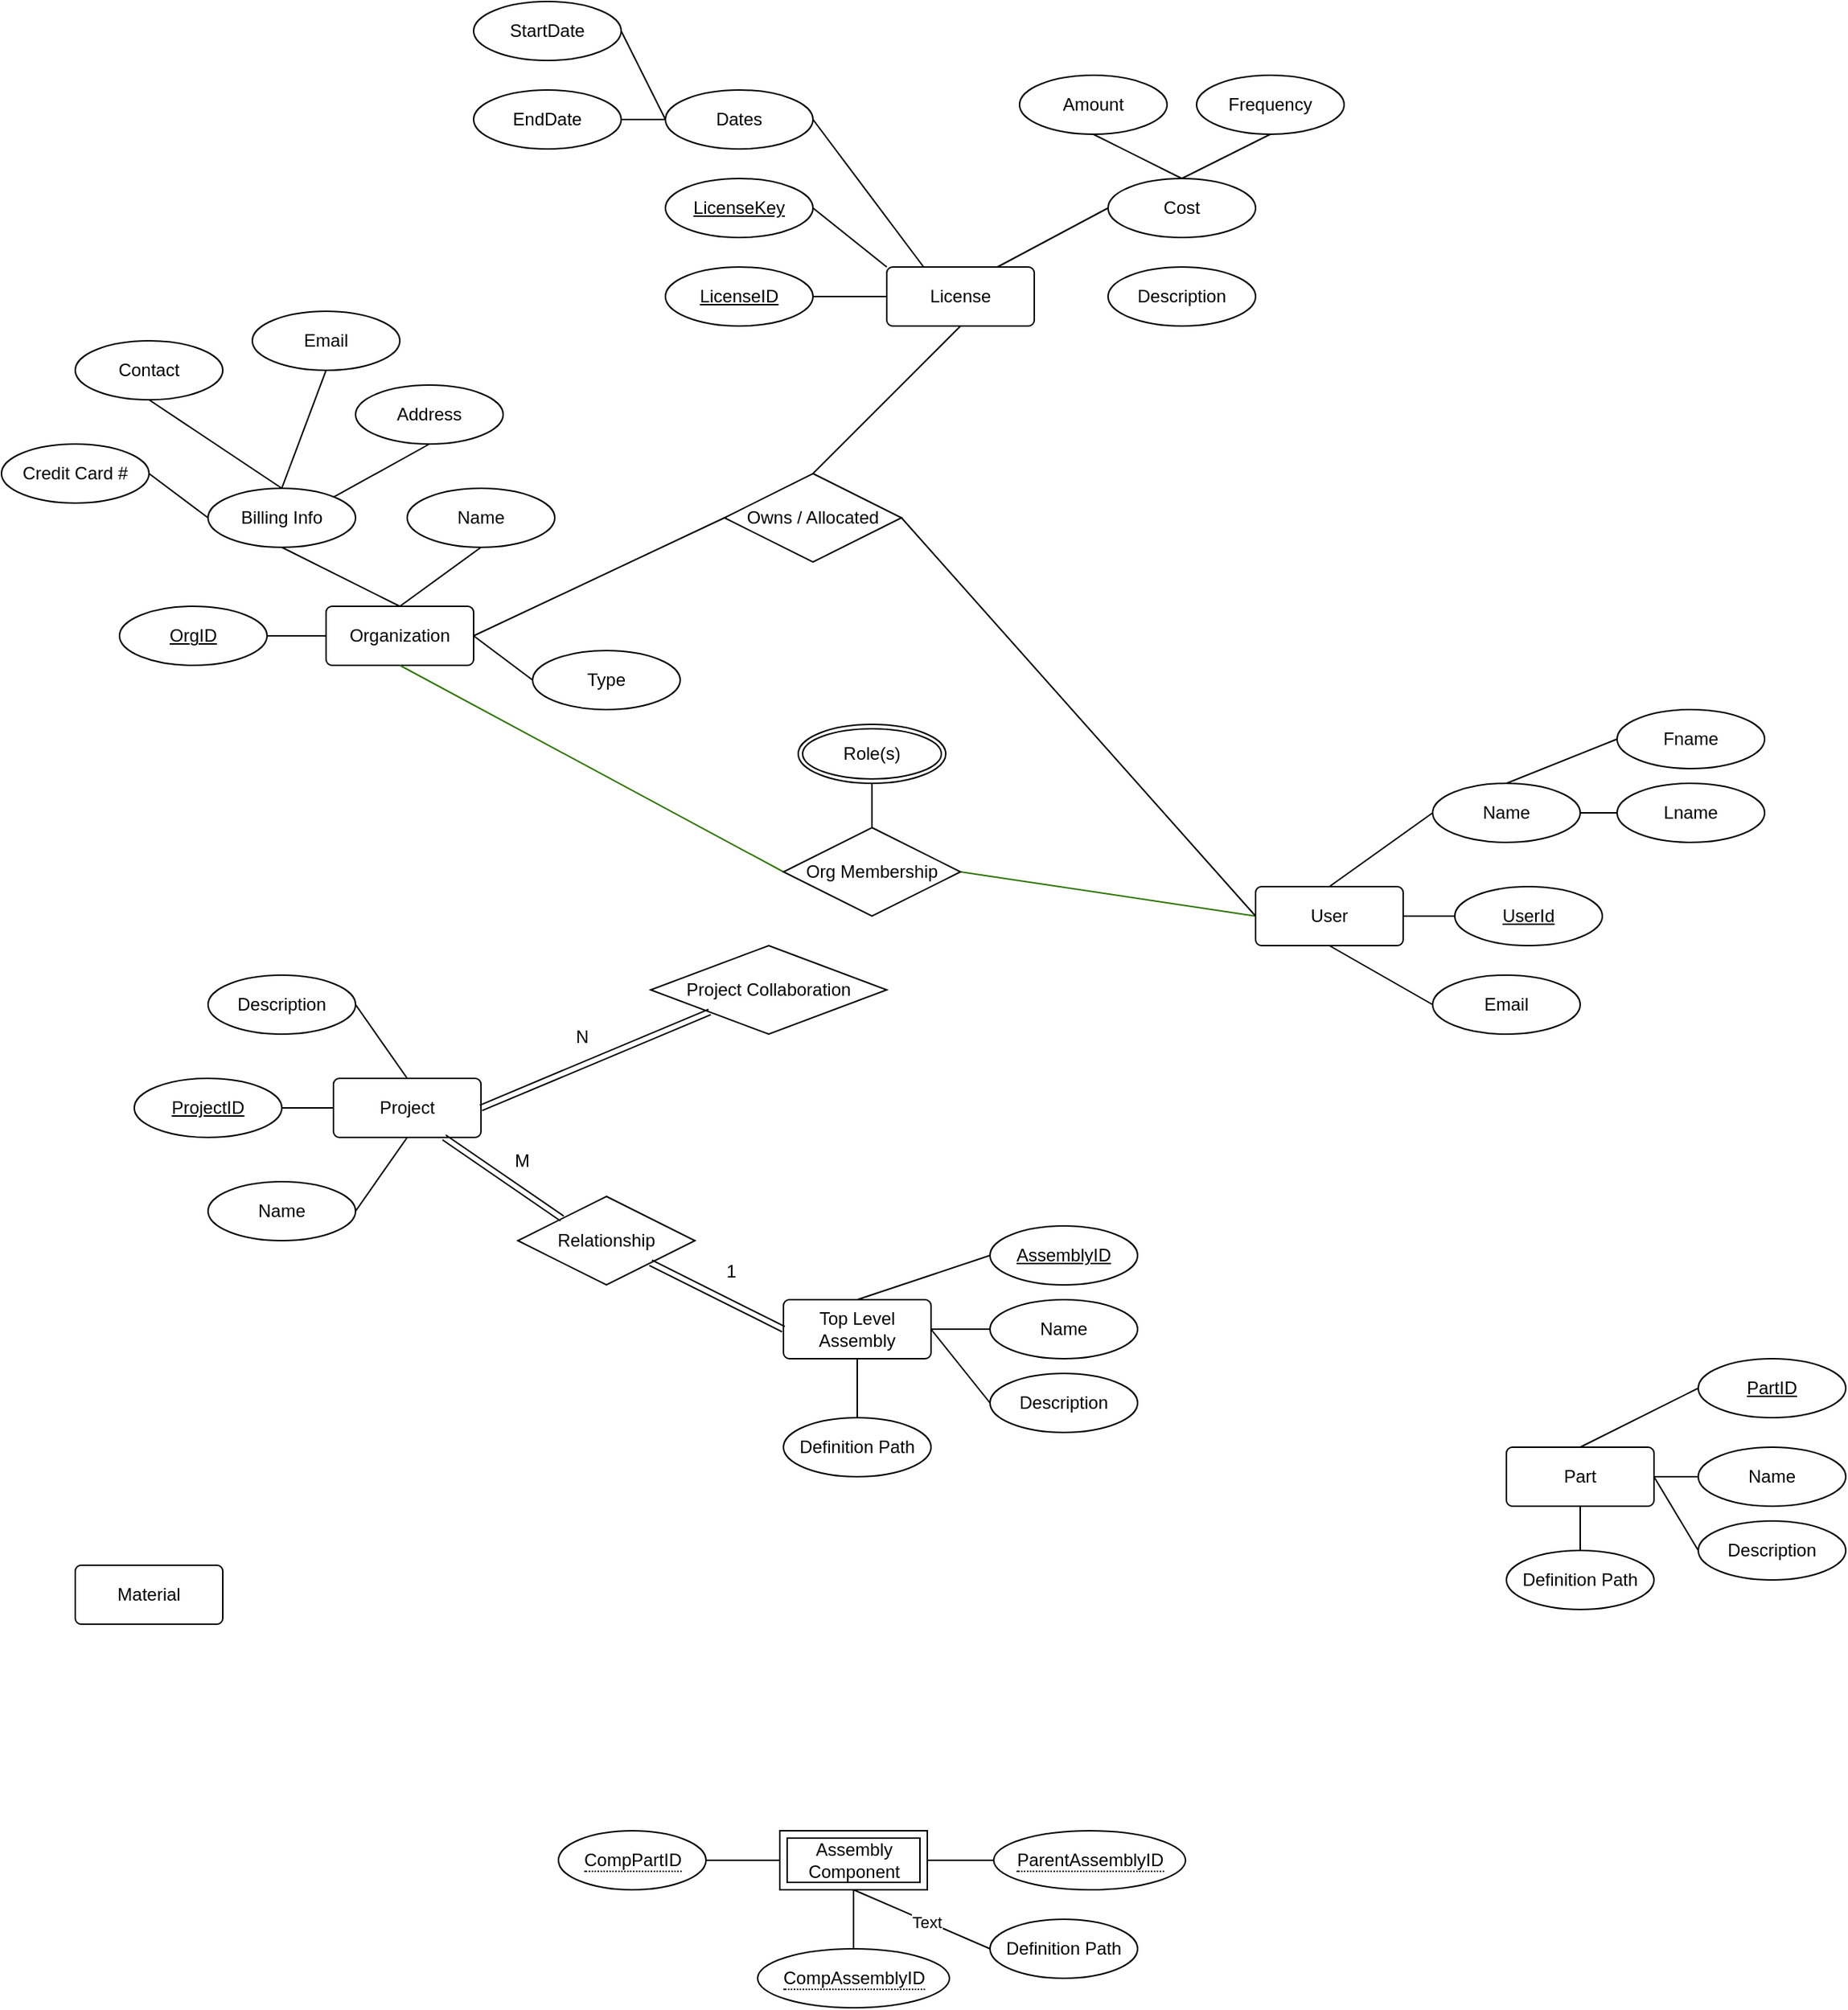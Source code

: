 <mxfile version="26.1.0">
  <diagram name="Page-1" id="rXOFLkJJT_3y2DYU8gl2">
    <mxGraphModel dx="1434" dy="1875" grid="1" gridSize="10" guides="1" tooltips="1" connect="1" arrows="1" fold="1" page="1" pageScale="1" pageWidth="850" pageHeight="1100" math="0" shadow="0">
      <root>
        <mxCell id="0" />
        <mxCell id="1" parent="0" />
        <mxCell id="hTT6Z1bvtSNVrnMEpqbX-6" value="Material" style="rounded=1;arcSize=10;whiteSpace=wrap;html=1;align=center;" parent="1" vertex="1">
          <mxGeometry x="150" y="690" width="100" height="40" as="geometry" />
        </mxCell>
        <mxCell id="hTT6Z1bvtSNVrnMEpqbX-23" value="" style="group" parent="1" vertex="1" connectable="0">
          <mxGeometry x="100" y="-160" width="460" height="240" as="geometry" />
        </mxCell>
        <mxCell id="hTT6Z1bvtSNVrnMEpqbX-3" value="&lt;div&gt;Organization&lt;/div&gt;" style="rounded=1;arcSize=10;whiteSpace=wrap;html=1;align=center;" parent="hTT6Z1bvtSNVrnMEpqbX-23" vertex="1">
          <mxGeometry x="220" y="200" width="100" height="40" as="geometry" />
        </mxCell>
        <mxCell id="hTT6Z1bvtSNVrnMEpqbX-8" value="Name" style="ellipse;whiteSpace=wrap;html=1;align=center;" parent="hTT6Z1bvtSNVrnMEpqbX-23" vertex="1">
          <mxGeometry x="275" y="120" width="100" height="40" as="geometry" />
        </mxCell>
        <mxCell id="hTT6Z1bvtSNVrnMEpqbX-9" value="Billing Info" style="ellipse;whiteSpace=wrap;html=1;align=center;" parent="hTT6Z1bvtSNVrnMEpqbX-23" vertex="1">
          <mxGeometry x="140" y="120" width="100" height="40" as="geometry" />
        </mxCell>
        <mxCell id="hTT6Z1bvtSNVrnMEpqbX-10" value="OrgID" style="ellipse;whiteSpace=wrap;html=1;align=center;fontStyle=4" parent="hTT6Z1bvtSNVrnMEpqbX-23" vertex="1">
          <mxGeometry x="80" y="200" width="100" height="40" as="geometry" />
        </mxCell>
        <mxCell id="hTT6Z1bvtSNVrnMEpqbX-11" value="Email" style="ellipse;whiteSpace=wrap;html=1;align=center;" parent="hTT6Z1bvtSNVrnMEpqbX-23" vertex="1">
          <mxGeometry x="170" width="100" height="40" as="geometry" />
        </mxCell>
        <mxCell id="hTT6Z1bvtSNVrnMEpqbX-12" value="Address" style="ellipse;whiteSpace=wrap;html=1;align=center;" parent="hTT6Z1bvtSNVrnMEpqbX-23" vertex="1">
          <mxGeometry x="240" y="50" width="100" height="40" as="geometry" />
        </mxCell>
        <mxCell id="hTT6Z1bvtSNVrnMEpqbX-13" value="Contact" style="ellipse;whiteSpace=wrap;html=1;align=center;" parent="hTT6Z1bvtSNVrnMEpqbX-23" vertex="1">
          <mxGeometry x="50" y="20" width="100" height="40" as="geometry" />
        </mxCell>
        <mxCell id="hTT6Z1bvtSNVrnMEpqbX-14" value="Credit Card #" style="ellipse;whiteSpace=wrap;html=1;align=center;" parent="hTT6Z1bvtSNVrnMEpqbX-23" vertex="1">
          <mxGeometry y="90" width="100" height="40" as="geometry" />
        </mxCell>
        <mxCell id="hTT6Z1bvtSNVrnMEpqbX-15" value="" style="endArrow=none;html=1;rounded=0;exitX=1;exitY=0.5;exitDx=0;exitDy=0;entryX=0;entryY=0.5;entryDx=0;entryDy=0;" parent="hTT6Z1bvtSNVrnMEpqbX-23" source="hTT6Z1bvtSNVrnMEpqbX-14" target="hTT6Z1bvtSNVrnMEpqbX-9" edge="1">
          <mxGeometry width="50" height="50" relative="1" as="geometry">
            <mxPoint x="130" y="20" as="sourcePoint" />
            <mxPoint x="180" y="-30" as="targetPoint" />
          </mxGeometry>
        </mxCell>
        <mxCell id="hTT6Z1bvtSNVrnMEpqbX-16" value="" style="endArrow=none;html=1;rounded=0;exitX=0.5;exitY=1;exitDx=0;exitDy=0;entryX=0.5;entryY=0;entryDx=0;entryDy=0;" parent="hTT6Z1bvtSNVrnMEpqbX-23" source="hTT6Z1bvtSNVrnMEpqbX-13" target="hTT6Z1bvtSNVrnMEpqbX-9" edge="1">
          <mxGeometry width="50" height="50" relative="1" as="geometry">
            <mxPoint x="90" y="-20" as="sourcePoint" />
            <mxPoint x="140" y="-70" as="targetPoint" />
          </mxGeometry>
        </mxCell>
        <mxCell id="hTT6Z1bvtSNVrnMEpqbX-17" value="" style="endArrow=none;html=1;rounded=0;exitX=0.5;exitY=0;exitDx=0;exitDy=0;entryX=0.5;entryY=1;entryDx=0;entryDy=0;" parent="hTT6Z1bvtSNVrnMEpqbX-23" source="hTT6Z1bvtSNVrnMEpqbX-9" target="hTT6Z1bvtSNVrnMEpqbX-11" edge="1">
          <mxGeometry width="50" height="50" relative="1" as="geometry">
            <mxPoint x="300" as="sourcePoint" />
            <mxPoint x="350" y="-50" as="targetPoint" />
          </mxGeometry>
        </mxCell>
        <mxCell id="hTT6Z1bvtSNVrnMEpqbX-18" value="" style="endArrow=none;html=1;rounded=0;exitX=1;exitY=0;exitDx=0;exitDy=0;entryX=0.5;entryY=1;entryDx=0;entryDy=0;" parent="hTT6Z1bvtSNVrnMEpqbX-23" source="hTT6Z1bvtSNVrnMEpqbX-9" target="hTT6Z1bvtSNVrnMEpqbX-12" edge="1">
          <mxGeometry width="50" height="50" relative="1" as="geometry">
            <mxPoint x="360" y="60" as="sourcePoint" />
            <mxPoint x="290" y="110" as="targetPoint" />
          </mxGeometry>
        </mxCell>
        <mxCell id="hTT6Z1bvtSNVrnMEpqbX-19" value="" style="endArrow=none;html=1;rounded=0;exitX=1;exitY=0.5;exitDx=0;exitDy=0;entryX=0;entryY=0.5;entryDx=0;entryDy=0;" parent="hTT6Z1bvtSNVrnMEpqbX-23" source="hTT6Z1bvtSNVrnMEpqbX-10" target="hTT6Z1bvtSNVrnMEpqbX-3" edge="1">
          <mxGeometry width="50" height="50" relative="1" as="geometry">
            <mxPoint x="160" y="310" as="sourcePoint" />
            <mxPoint x="210" y="260" as="targetPoint" />
          </mxGeometry>
        </mxCell>
        <mxCell id="hTT6Z1bvtSNVrnMEpqbX-20" value="" style="endArrow=none;html=1;rounded=0;exitX=0.5;exitY=1;exitDx=0;exitDy=0;entryX=0.5;entryY=0;entryDx=0;entryDy=0;" parent="hTT6Z1bvtSNVrnMEpqbX-23" source="hTT6Z1bvtSNVrnMEpqbX-9" target="hTT6Z1bvtSNVrnMEpqbX-3" edge="1">
          <mxGeometry width="50" height="50" relative="1" as="geometry">
            <mxPoint x="290" y="160" as="sourcePoint" />
            <mxPoint x="340" y="110" as="targetPoint" />
          </mxGeometry>
        </mxCell>
        <mxCell id="hTT6Z1bvtSNVrnMEpqbX-21" value="" style="endArrow=none;html=1;rounded=0;exitX=0.5;exitY=0;exitDx=0;exitDy=0;entryX=0.5;entryY=1;entryDx=0;entryDy=0;" parent="hTT6Z1bvtSNVrnMEpqbX-23" source="hTT6Z1bvtSNVrnMEpqbX-3" target="hTT6Z1bvtSNVrnMEpqbX-8" edge="1">
          <mxGeometry width="50" height="50" relative="1" as="geometry">
            <mxPoint x="430" y="130" as="sourcePoint" />
            <mxPoint x="480" y="80" as="targetPoint" />
          </mxGeometry>
        </mxCell>
        <mxCell id="hTT6Z1bvtSNVrnMEpqbX-38" value="" style="group" parent="1" vertex="1" connectable="0">
          <mxGeometry x="950" y="110" width="345" height="220" as="geometry" />
        </mxCell>
        <mxCell id="hTT6Z1bvtSNVrnMEpqbX-2" value="User" style="rounded=1;arcSize=10;whiteSpace=wrap;html=1;align=center;" parent="hTT6Z1bvtSNVrnMEpqbX-38" vertex="1">
          <mxGeometry y="120" width="100" height="40" as="geometry" />
        </mxCell>
        <mxCell id="hTT6Z1bvtSNVrnMEpqbX-24" value="UserId" style="ellipse;whiteSpace=wrap;html=1;align=center;fontStyle=4;" parent="hTT6Z1bvtSNVrnMEpqbX-38" vertex="1">
          <mxGeometry x="135" y="120" width="100" height="40" as="geometry" />
        </mxCell>
        <mxCell id="hTT6Z1bvtSNVrnMEpqbX-25" value="Name" style="ellipse;whiteSpace=wrap;html=1;align=center;" parent="hTT6Z1bvtSNVrnMEpqbX-38" vertex="1">
          <mxGeometry x="120" y="50" width="100" height="40" as="geometry" />
        </mxCell>
        <mxCell id="hTT6Z1bvtSNVrnMEpqbX-27" value="Fname" style="ellipse;whiteSpace=wrap;html=1;align=center;" parent="hTT6Z1bvtSNVrnMEpqbX-38" vertex="1">
          <mxGeometry x="245" width="100" height="40" as="geometry" />
        </mxCell>
        <mxCell id="hTT6Z1bvtSNVrnMEpqbX-28" value="Lname" style="ellipse;whiteSpace=wrap;html=1;align=center;" parent="hTT6Z1bvtSNVrnMEpqbX-38" vertex="1">
          <mxGeometry x="245" y="50" width="100" height="40" as="geometry" />
        </mxCell>
        <mxCell id="hTT6Z1bvtSNVrnMEpqbX-29" value="" style="endArrow=none;html=1;rounded=0;exitX=0.5;exitY=0;exitDx=0;exitDy=0;entryX=0;entryY=0.5;entryDx=0;entryDy=0;" parent="hTT6Z1bvtSNVrnMEpqbX-38" source="hTT6Z1bvtSNVrnMEpqbX-25" target="hTT6Z1bvtSNVrnMEpqbX-27" edge="1">
          <mxGeometry width="50" height="50" relative="1" as="geometry">
            <mxPoint x="100" y="-40" as="sourcePoint" />
            <mxPoint x="150" y="-90" as="targetPoint" />
          </mxGeometry>
        </mxCell>
        <mxCell id="hTT6Z1bvtSNVrnMEpqbX-30" value="" style="endArrow=none;html=1;rounded=0;exitX=1;exitY=0.5;exitDx=0;exitDy=0;entryX=0;entryY=0.5;entryDx=0;entryDy=0;" parent="hTT6Z1bvtSNVrnMEpqbX-38" source="hTT6Z1bvtSNVrnMEpqbX-25" target="hTT6Z1bvtSNVrnMEpqbX-28" edge="1">
          <mxGeometry width="50" height="50" relative="1" as="geometry">
            <mxPoint x="270" y="160" as="sourcePoint" />
            <mxPoint x="320" y="110" as="targetPoint" />
          </mxGeometry>
        </mxCell>
        <mxCell id="hTT6Z1bvtSNVrnMEpqbX-31" value="" style="endArrow=none;html=1;rounded=0;exitX=0;exitY=0.5;exitDx=0;exitDy=0;entryX=1;entryY=0.5;entryDx=0;entryDy=0;" parent="hTT6Z1bvtSNVrnMEpqbX-38" source="hTT6Z1bvtSNVrnMEpqbX-24" target="hTT6Z1bvtSNVrnMEpqbX-2" edge="1">
          <mxGeometry width="50" height="50" relative="1" as="geometry">
            <mxPoint x="140" y="290" as="sourcePoint" />
            <mxPoint x="190" y="240" as="targetPoint" />
          </mxGeometry>
        </mxCell>
        <mxCell id="hTT6Z1bvtSNVrnMEpqbX-32" value="" style="endArrow=none;html=1;rounded=0;exitX=0.5;exitY=0;exitDx=0;exitDy=0;entryX=0;entryY=0.5;entryDx=0;entryDy=0;" parent="hTT6Z1bvtSNVrnMEpqbX-38" source="hTT6Z1bvtSNVrnMEpqbX-2" target="hTT6Z1bvtSNVrnMEpqbX-25" edge="1">
          <mxGeometry width="50" height="50" relative="1" as="geometry">
            <mxPoint x="30" y="20" as="sourcePoint" />
            <mxPoint x="80" y="-30" as="targetPoint" />
          </mxGeometry>
        </mxCell>
        <mxCell id="hTT6Z1bvtSNVrnMEpqbX-36" value="Email" style="ellipse;whiteSpace=wrap;html=1;align=center;" parent="hTT6Z1bvtSNVrnMEpqbX-38" vertex="1">
          <mxGeometry x="120" y="180" width="100" height="40" as="geometry" />
        </mxCell>
        <mxCell id="hTT6Z1bvtSNVrnMEpqbX-37" value="" style="endArrow=none;html=1;rounded=0;exitX=0;exitY=0.5;exitDx=0;exitDy=0;entryX=0.5;entryY=1;entryDx=0;entryDy=0;" parent="hTT6Z1bvtSNVrnMEpqbX-38" source="hTT6Z1bvtSNVrnMEpqbX-36" target="hTT6Z1bvtSNVrnMEpqbX-2" edge="1">
          <mxGeometry width="50" height="50" relative="1" as="geometry">
            <mxPoint y="250" as="sourcePoint" />
            <mxPoint x="50" y="200" as="targetPoint" />
          </mxGeometry>
        </mxCell>
        <mxCell id="hTT6Z1bvtSNVrnMEpqbX-45" value="Project Collaboration" style="shape=rhombus;perimeter=rhombusPerimeter;whiteSpace=wrap;html=1;align=center;" parent="1" vertex="1">
          <mxGeometry x="540" y="270" width="160" height="60" as="geometry" />
        </mxCell>
        <mxCell id="hTT6Z1bvtSNVrnMEpqbX-51" value="" style="group" parent="1" vertex="1" connectable="0">
          <mxGeometry x="190" y="290" width="235" height="180" as="geometry" />
        </mxCell>
        <mxCell id="hTT6Z1bvtSNVrnMEpqbX-1" value="&lt;div&gt;Project&lt;/div&gt;" style="rounded=1;arcSize=10;whiteSpace=wrap;html=1;align=center;" parent="hTT6Z1bvtSNVrnMEpqbX-51" vertex="1">
          <mxGeometry x="135" y="70" width="100" height="40" as="geometry" />
        </mxCell>
        <mxCell id="hTT6Z1bvtSNVrnMEpqbX-39" value="ProjectID" style="ellipse;whiteSpace=wrap;html=1;align=center;fontStyle=4;" parent="hTT6Z1bvtSNVrnMEpqbX-51" vertex="1">
          <mxGeometry y="70" width="100" height="40" as="geometry" />
        </mxCell>
        <mxCell id="hTT6Z1bvtSNVrnMEpqbX-40" value="" style="endArrow=none;html=1;rounded=0;exitX=1;exitY=0.5;exitDx=0;exitDy=0;entryX=0;entryY=0.5;entryDx=0;entryDy=0;" parent="hTT6Z1bvtSNVrnMEpqbX-51" source="hTT6Z1bvtSNVrnMEpqbX-39" target="hTT6Z1bvtSNVrnMEpqbX-1" edge="1">
          <mxGeometry width="50" height="50" relative="1" as="geometry">
            <mxPoint x="120" y="10" as="sourcePoint" />
            <mxPoint x="170" y="-40" as="targetPoint" />
          </mxGeometry>
        </mxCell>
        <mxCell id="hTT6Z1bvtSNVrnMEpqbX-41" value="Name" style="ellipse;whiteSpace=wrap;html=1;align=center;" parent="hTT6Z1bvtSNVrnMEpqbX-51" vertex="1">
          <mxGeometry x="50" y="140" width="100" height="40" as="geometry" />
        </mxCell>
        <mxCell id="hTT6Z1bvtSNVrnMEpqbX-42" value="Description" style="ellipse;whiteSpace=wrap;html=1;align=center;" parent="hTT6Z1bvtSNVrnMEpqbX-51" vertex="1">
          <mxGeometry x="50" width="100" height="40" as="geometry" />
        </mxCell>
        <mxCell id="hTT6Z1bvtSNVrnMEpqbX-43" value="" style="endArrow=none;html=1;rounded=0;exitX=1;exitY=0.5;exitDx=0;exitDy=0;entryX=0.5;entryY=0;entryDx=0;entryDy=0;" parent="hTT6Z1bvtSNVrnMEpqbX-51" source="hTT6Z1bvtSNVrnMEpqbX-42" target="hTT6Z1bvtSNVrnMEpqbX-1" edge="1">
          <mxGeometry width="50" height="50" relative="1" as="geometry">
            <mxPoint x="230" y="-20" as="sourcePoint" />
            <mxPoint x="280" y="-70" as="targetPoint" />
          </mxGeometry>
        </mxCell>
        <mxCell id="hTT6Z1bvtSNVrnMEpqbX-44" value="" style="endArrow=none;html=1;rounded=0;exitX=1;exitY=0.5;exitDx=0;exitDy=0;entryX=0.5;entryY=1;entryDx=0;entryDy=0;" parent="hTT6Z1bvtSNVrnMEpqbX-51" source="hTT6Z1bvtSNVrnMEpqbX-41" target="hTT6Z1bvtSNVrnMEpqbX-1" edge="1">
          <mxGeometry width="50" height="50" relative="1" as="geometry">
            <mxPoint x="230" y="200" as="sourcePoint" />
            <mxPoint x="280" y="150" as="targetPoint" />
          </mxGeometry>
        </mxCell>
        <mxCell id="hTT6Z1bvtSNVrnMEpqbX-52" value="" style="endArrow=none;html=1;rounded=0;exitX=0.5;exitY=1;exitDx=0;exitDy=0;entryX=0;entryY=0.5;entryDx=0;entryDy=0;fillColor=#60a917;strokeColor=#2D7600;" parent="1" source="hTT6Z1bvtSNVrnMEpqbX-3" target="hTT6Z1bvtSNVrnMEpqbX-50" edge="1">
          <mxGeometry width="50" height="50" relative="1" as="geometry">
            <mxPoint x="700" y="80" as="sourcePoint" />
            <mxPoint x="750" y="30" as="targetPoint" />
          </mxGeometry>
        </mxCell>
        <mxCell id="hTT6Z1bvtSNVrnMEpqbX-53" value="" style="endArrow=none;html=1;rounded=0;exitX=1;exitY=0.5;exitDx=0;exitDy=0;entryX=0;entryY=0.5;entryDx=0;entryDy=0;fillColor=#60a917;strokeColor=#2D7600;" parent="1" source="hTT6Z1bvtSNVrnMEpqbX-50" target="hTT6Z1bvtSNVrnMEpqbX-2" edge="1">
          <mxGeometry width="50" height="50" relative="1" as="geometry">
            <mxPoint x="840" y="70" as="sourcePoint" />
            <mxPoint x="890" y="20" as="targetPoint" />
          </mxGeometry>
        </mxCell>
        <mxCell id="8rsXJ6S6vHRzrYId7uPQ-1" value="License" style="rounded=1;arcSize=10;whiteSpace=wrap;html=1;align=center;" parent="1" vertex="1">
          <mxGeometry x="700" y="-190" width="100" height="40" as="geometry" />
        </mxCell>
        <mxCell id="8rsXJ6S6vHRzrYId7uPQ-2" value="LicenseID" style="ellipse;whiteSpace=wrap;html=1;align=center;fontStyle=4;" parent="1" vertex="1">
          <mxGeometry x="550" y="-190" width="100" height="40" as="geometry" />
        </mxCell>
        <mxCell id="8rsXJ6S6vHRzrYId7uPQ-3" value="" style="endArrow=none;html=1;rounded=0;exitX=1;exitY=0.5;exitDx=0;exitDy=0;entryX=0;entryY=0.5;entryDx=0;entryDy=0;" parent="1" source="8rsXJ6S6vHRzrYId7uPQ-2" target="8rsXJ6S6vHRzrYId7uPQ-1" edge="1">
          <mxGeometry width="50" height="50" relative="1" as="geometry">
            <mxPoint x="640" y="-230" as="sourcePoint" />
            <mxPoint x="690" y="-280" as="targetPoint" />
          </mxGeometry>
        </mxCell>
        <mxCell id="8rsXJ6S6vHRzrYId7uPQ-4" value="" style="group" parent="1" vertex="1" connectable="0">
          <mxGeometry x="630" y="120" width="120" height="130" as="geometry" />
        </mxCell>
        <mxCell id="hTT6Z1bvtSNVrnMEpqbX-50" value="Org Membership" style="shape=rhombus;perimeter=rhombusPerimeter;whiteSpace=wrap;html=1;align=center;" parent="8rsXJ6S6vHRzrYId7uPQ-4" vertex="1">
          <mxGeometry y="70" width="120" height="60" as="geometry" />
        </mxCell>
        <mxCell id="hTT6Z1bvtSNVrnMEpqbX-55" value="" style="endArrow=none;html=1;rounded=0;entryX=0.5;entryY=0;entryDx=0;entryDy=0;exitX=0.5;exitY=1;exitDx=0;exitDy=0;" parent="8rsXJ6S6vHRzrYId7uPQ-4" source="hTT6Z1bvtSNVrnMEpqbX-56" target="hTT6Z1bvtSNVrnMEpqbX-50" edge="1">
          <mxGeometry width="50" height="50" relative="1" as="geometry">
            <mxPoint x="160" y="60" as="sourcePoint" />
            <mxPoint x="260" y="-20" as="targetPoint" />
          </mxGeometry>
        </mxCell>
        <mxCell id="hTT6Z1bvtSNVrnMEpqbX-56" value="Role(s)" style="ellipse;shape=doubleEllipse;margin=3;whiteSpace=wrap;html=1;align=center;" parent="8rsXJ6S6vHRzrYId7uPQ-4" vertex="1">
          <mxGeometry x="10" width="100" height="40" as="geometry" />
        </mxCell>
        <mxCell id="hTT6Z1bvtSNVrnMEpqbX-7" value="Type" style="ellipse;whiteSpace=wrap;html=1;align=center;" parent="1" vertex="1">
          <mxGeometry x="460" y="70" width="100" height="40" as="geometry" />
        </mxCell>
        <mxCell id="hTT6Z1bvtSNVrnMEpqbX-22" value="" style="endArrow=none;html=1;rounded=0;exitX=1;exitY=0.5;exitDx=0;exitDy=0;entryX=0;entryY=0.5;entryDx=0;entryDy=0;" parent="1" source="hTT6Z1bvtSNVrnMEpqbX-3" target="hTT6Z1bvtSNVrnMEpqbX-7" edge="1">
          <mxGeometry width="50" height="50" relative="1" as="geometry">
            <mxPoint x="360" y="190" as="sourcePoint" />
            <mxPoint x="410" y="140" as="targetPoint" />
          </mxGeometry>
        </mxCell>
        <mxCell id="8rsXJ6S6vHRzrYId7uPQ-5" value="Owns / Allocated" style="shape=rhombus;perimeter=rhombusPerimeter;whiteSpace=wrap;html=1;align=center;" parent="1" vertex="1">
          <mxGeometry x="590" y="-50" width="120" height="60" as="geometry" />
        </mxCell>
        <mxCell id="8rsXJ6S6vHRzrYId7uPQ-6" value="" style="endArrow=none;html=1;rounded=0;exitX=1;exitY=0.5;exitDx=0;exitDy=0;entryX=0;entryY=0.5;entryDx=0;entryDy=0;" parent="1" source="hTT6Z1bvtSNVrnMEpqbX-3" target="8rsXJ6S6vHRzrYId7uPQ-5" edge="1">
          <mxGeometry width="50" height="50" relative="1" as="geometry">
            <mxPoint x="600" y="-10" as="sourcePoint" />
            <mxPoint x="650" y="-60" as="targetPoint" />
          </mxGeometry>
        </mxCell>
        <mxCell id="8rsXJ6S6vHRzrYId7uPQ-7" value="" style="endArrow=none;html=1;rounded=0;exitX=0.5;exitY=0;exitDx=0;exitDy=0;entryX=0.5;entryY=1;entryDx=0;entryDy=0;" parent="1" source="8rsXJ6S6vHRzrYId7uPQ-5" target="8rsXJ6S6vHRzrYId7uPQ-1" edge="1">
          <mxGeometry relative="1" as="geometry">
            <mxPoint x="800" y="-100" as="sourcePoint" />
            <mxPoint x="960" y="-100" as="targetPoint" />
          </mxGeometry>
        </mxCell>
        <mxCell id="8rsXJ6S6vHRzrYId7uPQ-8" value="" style="endArrow=none;html=1;rounded=0;exitX=1;exitY=0.5;exitDx=0;exitDy=0;entryX=0;entryY=0.5;entryDx=0;entryDy=0;" parent="1" source="8rsXJ6S6vHRzrYId7uPQ-5" target="hTT6Z1bvtSNVrnMEpqbX-2" edge="1">
          <mxGeometry relative="1" as="geometry">
            <mxPoint x="810" y="-10" as="sourcePoint" />
            <mxPoint x="970" y="-10" as="targetPoint" />
          </mxGeometry>
        </mxCell>
        <mxCell id="8rsXJ6S6vHRzrYId7uPQ-9" value="LicenseKey" style="ellipse;whiteSpace=wrap;html=1;align=center;fontStyle=4;" parent="1" vertex="1">
          <mxGeometry x="550" y="-250" width="100" height="40" as="geometry" />
        </mxCell>
        <mxCell id="8rsXJ6S6vHRzrYId7uPQ-10" value="Dates" style="ellipse;whiteSpace=wrap;html=1;align=center;" parent="1" vertex="1">
          <mxGeometry x="550" y="-310" width="100" height="40" as="geometry" />
        </mxCell>
        <mxCell id="8rsXJ6S6vHRzrYId7uPQ-11" value="EndDate" style="ellipse;whiteSpace=wrap;html=1;align=center;" parent="1" vertex="1">
          <mxGeometry x="420" y="-310" width="100" height="40" as="geometry" />
        </mxCell>
        <mxCell id="8rsXJ6S6vHRzrYId7uPQ-12" value="StartDate" style="ellipse;whiteSpace=wrap;html=1;align=center;" parent="1" vertex="1">
          <mxGeometry x="420" y="-370" width="100" height="40" as="geometry" />
        </mxCell>
        <mxCell id="8rsXJ6S6vHRzrYId7uPQ-13" value="" style="endArrow=none;html=1;rounded=0;exitX=1;exitY=0.5;exitDx=0;exitDy=0;entryX=0;entryY=0.5;entryDx=0;entryDy=0;" parent="1" source="8rsXJ6S6vHRzrYId7uPQ-11" target="8rsXJ6S6vHRzrYId7uPQ-10" edge="1">
          <mxGeometry width="50" height="50" relative="1" as="geometry">
            <mxPoint x="610" y="-370" as="sourcePoint" />
            <mxPoint x="660" y="-420" as="targetPoint" />
          </mxGeometry>
        </mxCell>
        <mxCell id="8rsXJ6S6vHRzrYId7uPQ-14" value="" style="endArrow=none;html=1;rounded=0;exitX=1;exitY=0.5;exitDx=0;exitDy=0;entryX=0;entryY=0.5;entryDx=0;entryDy=0;" parent="1" source="8rsXJ6S6vHRzrYId7uPQ-12" target="8rsXJ6S6vHRzrYId7uPQ-10" edge="1">
          <mxGeometry width="50" height="50" relative="1" as="geometry">
            <mxPoint x="600" y="-370" as="sourcePoint" />
            <mxPoint x="650" y="-420" as="targetPoint" />
          </mxGeometry>
        </mxCell>
        <mxCell id="8rsXJ6S6vHRzrYId7uPQ-15" value="" style="endArrow=none;html=1;rounded=0;exitX=1;exitY=0.5;exitDx=0;exitDy=0;entryX=0;entryY=0;entryDx=0;entryDy=0;" parent="1" source="8rsXJ6S6vHRzrYId7uPQ-9" target="8rsXJ6S6vHRzrYId7uPQ-1" edge="1">
          <mxGeometry width="50" height="50" relative="1" as="geometry">
            <mxPoint x="790" y="-260" as="sourcePoint" />
            <mxPoint x="840" y="-310" as="targetPoint" />
          </mxGeometry>
        </mxCell>
        <mxCell id="8rsXJ6S6vHRzrYId7uPQ-16" value="" style="endArrow=none;html=1;rounded=0;exitX=1;exitY=0.5;exitDx=0;exitDy=0;entryX=0.25;entryY=0;entryDx=0;entryDy=0;" parent="1" source="8rsXJ6S6vHRzrYId7uPQ-10" target="8rsXJ6S6vHRzrYId7uPQ-1" edge="1">
          <mxGeometry width="50" height="50" relative="1" as="geometry">
            <mxPoint x="750" y="-270" as="sourcePoint" />
            <mxPoint x="800" y="-320" as="targetPoint" />
          </mxGeometry>
        </mxCell>
        <mxCell id="8rsXJ6S6vHRzrYId7uPQ-17" value="Description" style="ellipse;whiteSpace=wrap;html=1;align=center;" parent="1" vertex="1">
          <mxGeometry x="850" y="-190" width="100" height="40" as="geometry" />
        </mxCell>
        <mxCell id="8rsXJ6S6vHRzrYId7uPQ-18" value="Cost" style="ellipse;whiteSpace=wrap;html=1;align=center;" parent="1" vertex="1">
          <mxGeometry x="850" y="-250" width="100" height="40" as="geometry" />
        </mxCell>
        <mxCell id="8rsXJ6S6vHRzrYId7uPQ-19" value="Amount" style="ellipse;whiteSpace=wrap;html=1;align=center;" parent="1" vertex="1">
          <mxGeometry x="790" y="-320" width="100" height="40" as="geometry" />
        </mxCell>
        <mxCell id="8rsXJ6S6vHRzrYId7uPQ-20" value="Frequency" style="ellipse;whiteSpace=wrap;html=1;align=center;" parent="1" vertex="1">
          <mxGeometry x="910" y="-320" width="100" height="40" as="geometry" />
        </mxCell>
        <mxCell id="8rsXJ6S6vHRzrYId7uPQ-22" value="" style="endArrow=none;html=1;rounded=0;exitX=0.5;exitY=1;exitDx=0;exitDy=0;entryX=0.5;entryY=0;entryDx=0;entryDy=0;" parent="1" source="8rsXJ6S6vHRzrYId7uPQ-19" target="8rsXJ6S6vHRzrYId7uPQ-18" edge="1">
          <mxGeometry width="50" height="50" relative="1" as="geometry">
            <mxPoint x="770" y="-360" as="sourcePoint" />
            <mxPoint x="820" y="-410" as="targetPoint" />
          </mxGeometry>
        </mxCell>
        <mxCell id="8rsXJ6S6vHRzrYId7uPQ-23" value="" style="endArrow=none;html=1;rounded=0;exitX=0.5;exitY=1;exitDx=0;exitDy=0;entryX=0.5;entryY=0;entryDx=0;entryDy=0;" parent="1" source="8rsXJ6S6vHRzrYId7uPQ-20" target="8rsXJ6S6vHRzrYId7uPQ-18" edge="1">
          <mxGeometry width="50" height="50" relative="1" as="geometry">
            <mxPoint x="1040" y="-360" as="sourcePoint" />
            <mxPoint x="1090" y="-410" as="targetPoint" />
          </mxGeometry>
        </mxCell>
        <mxCell id="8rsXJ6S6vHRzrYId7uPQ-24" value="" style="endArrow=none;html=1;rounded=0;exitX=0.75;exitY=0;exitDx=0;exitDy=0;entryX=0;entryY=0.5;entryDx=0;entryDy=0;" parent="1" source="8rsXJ6S6vHRzrYId7uPQ-1" target="8rsXJ6S6vHRzrYId7uPQ-18" edge="1">
          <mxGeometry width="50" height="50" relative="1" as="geometry">
            <mxPoint x="800" y="-200" as="sourcePoint" />
            <mxPoint x="850" y="-250" as="targetPoint" />
          </mxGeometry>
        </mxCell>
        <mxCell id="8rsXJ6S6vHRzrYId7uPQ-41" value="" style="group" parent="1" vertex="1" connectable="0">
          <mxGeometry x="630" y="460" width="240" height="170" as="geometry" />
        </mxCell>
        <mxCell id="hTT6Z1bvtSNVrnMEpqbX-4" value="Top Level Assembly" style="rounded=1;arcSize=10;whiteSpace=wrap;html=1;align=center;" parent="8rsXJ6S6vHRzrYId7uPQ-41" vertex="1">
          <mxGeometry y="50" width="100" height="40" as="geometry" />
        </mxCell>
        <mxCell id="8rsXJ6S6vHRzrYId7uPQ-25" value="Name" style="ellipse;whiteSpace=wrap;html=1;align=center;" parent="8rsXJ6S6vHRzrYId7uPQ-41" vertex="1">
          <mxGeometry x="140" y="50" width="100" height="40" as="geometry" />
        </mxCell>
        <mxCell id="8rsXJ6S6vHRzrYId7uPQ-26" value="Description" style="ellipse;whiteSpace=wrap;html=1;align=center;" parent="8rsXJ6S6vHRzrYId7uPQ-41" vertex="1">
          <mxGeometry x="140" y="100" width="100" height="40" as="geometry" />
        </mxCell>
        <mxCell id="8rsXJ6S6vHRzrYId7uPQ-27" value="Definition Path" style="ellipse;whiteSpace=wrap;html=1;align=center;" parent="8rsXJ6S6vHRzrYId7uPQ-41" vertex="1">
          <mxGeometry y="130" width="100" height="40" as="geometry" />
        </mxCell>
        <mxCell id="8rsXJ6S6vHRzrYId7uPQ-31" value="" style="endArrow=none;html=1;rounded=0;exitX=0.5;exitY=0;exitDx=0;exitDy=0;entryX=0.5;entryY=1;entryDx=0;entryDy=0;" parent="8rsXJ6S6vHRzrYId7uPQ-41" source="8rsXJ6S6vHRzrYId7uPQ-27" target="hTT6Z1bvtSNVrnMEpqbX-4" edge="1">
          <mxGeometry width="50" height="50" relative="1" as="geometry">
            <mxPoint x="80" y="20" as="sourcePoint" />
            <mxPoint x="130" y="-30" as="targetPoint" />
          </mxGeometry>
        </mxCell>
        <mxCell id="8rsXJ6S6vHRzrYId7uPQ-32" value="" style="endArrow=none;html=1;rounded=0;exitX=0;exitY=0.5;exitDx=0;exitDy=0;entryX=1;entryY=0.5;entryDx=0;entryDy=0;" parent="8rsXJ6S6vHRzrYId7uPQ-41" source="8rsXJ6S6vHRzrYId7uPQ-25" target="hTT6Z1bvtSNVrnMEpqbX-4" edge="1">
          <mxGeometry width="50" height="50" relative="1" as="geometry">
            <mxPoint x="160" y="20" as="sourcePoint" />
            <mxPoint x="210" y="-30" as="targetPoint" />
          </mxGeometry>
        </mxCell>
        <mxCell id="8rsXJ6S6vHRzrYId7uPQ-33" value="" style="endArrow=none;html=1;rounded=0;exitX=0;exitY=0.5;exitDx=0;exitDy=0;entryX=1;entryY=0.5;entryDx=0;entryDy=0;" parent="8rsXJ6S6vHRzrYId7uPQ-41" source="8rsXJ6S6vHRzrYId7uPQ-26" target="hTT6Z1bvtSNVrnMEpqbX-4" edge="1">
          <mxGeometry width="50" height="50" relative="1" as="geometry">
            <mxPoint x="180" y="10" as="sourcePoint" />
            <mxPoint x="230" y="-40" as="targetPoint" />
          </mxGeometry>
        </mxCell>
        <mxCell id="8rsXJ6S6vHRzrYId7uPQ-37" value="AssemblyID" style="ellipse;whiteSpace=wrap;html=1;align=center;fontStyle=4;" parent="8rsXJ6S6vHRzrYId7uPQ-41" vertex="1">
          <mxGeometry x="140" width="100" height="40" as="geometry" />
        </mxCell>
        <mxCell id="8rsXJ6S6vHRzrYId7uPQ-38" value="" style="endArrow=none;html=1;rounded=0;exitX=0.5;exitY=0;exitDx=0;exitDy=0;entryX=0;entryY=0.5;entryDx=0;entryDy=0;" parent="8rsXJ6S6vHRzrYId7uPQ-41" source="hTT6Z1bvtSNVrnMEpqbX-4" target="8rsXJ6S6vHRzrYId7uPQ-37" edge="1">
          <mxGeometry width="50" height="50" relative="1" as="geometry">
            <mxPoint x="40" y="-30" as="sourcePoint" />
            <mxPoint x="90" y="-80" as="targetPoint" />
          </mxGeometry>
        </mxCell>
        <mxCell id="8rsXJ6S6vHRzrYId7uPQ-42" value="" style="group" parent="1" vertex="1" connectable="0">
          <mxGeometry x="1120" y="550" width="230" height="170" as="geometry" />
        </mxCell>
        <mxCell id="hTT6Z1bvtSNVrnMEpqbX-5" value="Part" style="rounded=1;arcSize=10;whiteSpace=wrap;html=1;align=center;" parent="8rsXJ6S6vHRzrYId7uPQ-42" vertex="1">
          <mxGeometry y="60" width="100" height="40" as="geometry" />
        </mxCell>
        <mxCell id="8rsXJ6S6vHRzrYId7uPQ-28" value="Name" style="ellipse;whiteSpace=wrap;html=1;align=center;" parent="8rsXJ6S6vHRzrYId7uPQ-42" vertex="1">
          <mxGeometry x="130" y="60" width="100" height="40" as="geometry" />
        </mxCell>
        <mxCell id="8rsXJ6S6vHRzrYId7uPQ-29" value="Description" style="ellipse;whiteSpace=wrap;html=1;align=center;" parent="8rsXJ6S6vHRzrYId7uPQ-42" vertex="1">
          <mxGeometry x="130" y="110" width="100" height="40" as="geometry" />
        </mxCell>
        <mxCell id="8rsXJ6S6vHRzrYId7uPQ-30" value="Definition Path" style="ellipse;whiteSpace=wrap;html=1;align=center;" parent="8rsXJ6S6vHRzrYId7uPQ-42" vertex="1">
          <mxGeometry y="130" width="100" height="40" as="geometry" />
        </mxCell>
        <mxCell id="8rsXJ6S6vHRzrYId7uPQ-34" value="" style="endArrow=none;html=1;rounded=0;exitX=0.5;exitY=0;exitDx=0;exitDy=0;entryX=0.5;entryY=1;entryDx=0;entryDy=0;" parent="8rsXJ6S6vHRzrYId7uPQ-42" source="8rsXJ6S6vHRzrYId7uPQ-30" target="hTT6Z1bvtSNVrnMEpqbX-5" edge="1">
          <mxGeometry width="50" height="50" relative="1" as="geometry">
            <mxPoint x="90" y="10" as="sourcePoint" />
            <mxPoint x="140" y="-40" as="targetPoint" />
          </mxGeometry>
        </mxCell>
        <mxCell id="8rsXJ6S6vHRzrYId7uPQ-35" value="" style="endArrow=none;html=1;rounded=0;exitX=0;exitY=0.5;exitDx=0;exitDy=0;entryX=1;entryY=0.5;entryDx=0;entryDy=0;" parent="8rsXJ6S6vHRzrYId7uPQ-42" source="8rsXJ6S6vHRzrYId7uPQ-29" target="hTT6Z1bvtSNVrnMEpqbX-5" edge="1">
          <mxGeometry width="50" height="50" relative="1" as="geometry">
            <mxPoint x="80" y="-30" as="sourcePoint" />
            <mxPoint x="130" y="-80" as="targetPoint" />
          </mxGeometry>
        </mxCell>
        <mxCell id="8rsXJ6S6vHRzrYId7uPQ-36" value="" style="endArrow=none;html=1;rounded=0;exitX=0;exitY=0.5;exitDx=0;exitDy=0;entryX=1;entryY=0.5;entryDx=0;entryDy=0;" parent="8rsXJ6S6vHRzrYId7uPQ-42" source="8rsXJ6S6vHRzrYId7uPQ-28" target="hTT6Z1bvtSNVrnMEpqbX-5" edge="1">
          <mxGeometry width="50" height="50" relative="1" as="geometry">
            <mxPoint x="200" y="-70" as="sourcePoint" />
            <mxPoint x="250" y="-120" as="targetPoint" />
          </mxGeometry>
        </mxCell>
        <mxCell id="8rsXJ6S6vHRzrYId7uPQ-39" value="PartID" style="ellipse;whiteSpace=wrap;html=1;align=center;fontStyle=4;" parent="8rsXJ6S6vHRzrYId7uPQ-42" vertex="1">
          <mxGeometry x="130" width="100" height="40" as="geometry" />
        </mxCell>
        <mxCell id="8rsXJ6S6vHRzrYId7uPQ-40" value="" style="endArrow=none;html=1;rounded=0;exitX=0.5;exitY=0;exitDx=0;exitDy=0;entryX=0;entryY=0.5;entryDx=0;entryDy=0;" parent="8rsXJ6S6vHRzrYId7uPQ-42" source="hTT6Z1bvtSNVrnMEpqbX-5" target="8rsXJ6S6vHRzrYId7uPQ-39" edge="1">
          <mxGeometry width="50" height="50" relative="1" as="geometry">
            <mxPoint x="120" y="-50" as="sourcePoint" />
            <mxPoint x="170" y="-100" as="targetPoint" />
          </mxGeometry>
        </mxCell>
        <mxCell id="8rsXJ6S6vHRzrYId7uPQ-43" value="Assembly Component" style="shape=ext;margin=3;double=1;whiteSpace=wrap;html=1;align=center;" parent="1" vertex="1">
          <mxGeometry x="627.5" y="870" width="100" height="40" as="geometry" />
        </mxCell>
        <mxCell id="8rsXJ6S6vHRzrYId7uPQ-48" value="&lt;span style=&quot;border-bottom: 1px dotted;&quot;&gt;ParentAssemblyID&lt;/span&gt;" style="ellipse;whiteSpace=wrap;html=1;align=center;" parent="1" vertex="1">
          <mxGeometry x="772.5" y="870" width="130" height="40" as="geometry" />
        </mxCell>
        <mxCell id="8rsXJ6S6vHRzrYId7uPQ-49" value="&lt;span style=&quot;border-bottom: 1px dotted;&quot;&gt;CompPartID&lt;/span&gt;" style="ellipse;whiteSpace=wrap;html=1;align=center;" parent="1" vertex="1">
          <mxGeometry x="477.5" y="870" width="100" height="40" as="geometry" />
        </mxCell>
        <mxCell id="8rsXJ6S6vHRzrYId7uPQ-50" value="&lt;span style=&quot;border-bottom: 1px dotted;&quot;&gt;CompAssemblyID&lt;/span&gt;" style="ellipse;whiteSpace=wrap;html=1;align=center;" parent="1" vertex="1">
          <mxGeometry x="612.5" y="950" width="130" height="40" as="geometry" />
        </mxCell>
        <mxCell id="8rsXJ6S6vHRzrYId7uPQ-51" value="" style="endArrow=none;html=1;rounded=0;exitX=1;exitY=0.5;exitDx=0;exitDy=0;entryX=0;entryY=0.5;entryDx=0;entryDy=0;" parent="1" source="8rsXJ6S6vHRzrYId7uPQ-49" target="8rsXJ6S6vHRzrYId7uPQ-43" edge="1">
          <mxGeometry width="50" height="50" relative="1" as="geometry">
            <mxPoint x="547.5" y="810" as="sourcePoint" />
            <mxPoint x="597.5" y="760" as="targetPoint" />
          </mxGeometry>
        </mxCell>
        <mxCell id="8rsXJ6S6vHRzrYId7uPQ-52" value="" style="endArrow=none;html=1;rounded=0;exitX=0.5;exitY=0;exitDx=0;exitDy=0;entryX=0.5;entryY=1;entryDx=0;entryDy=0;" parent="1" source="8rsXJ6S6vHRzrYId7uPQ-50" target="8rsXJ6S6vHRzrYId7uPQ-43" edge="1">
          <mxGeometry width="50" height="50" relative="1" as="geometry">
            <mxPoint x="697.5" y="820" as="sourcePoint" />
            <mxPoint x="747.5" y="770" as="targetPoint" />
          </mxGeometry>
        </mxCell>
        <mxCell id="8rsXJ6S6vHRzrYId7uPQ-53" value="" style="endArrow=none;html=1;rounded=0;exitX=0;exitY=0.5;exitDx=0;exitDy=0;entryX=1;entryY=0.5;entryDx=0;entryDy=0;" parent="1" source="8rsXJ6S6vHRzrYId7uPQ-48" target="8rsXJ6S6vHRzrYId7uPQ-43" edge="1">
          <mxGeometry width="50" height="50" relative="1" as="geometry">
            <mxPoint x="727.5" y="850" as="sourcePoint" />
            <mxPoint x="777.5" y="800" as="targetPoint" />
          </mxGeometry>
        </mxCell>
        <mxCell id="3vI788nZoj8lLIfP4b7a-2" value="Definition Path" style="ellipse;whiteSpace=wrap;html=1;align=center;" vertex="1" parent="1">
          <mxGeometry x="770" y="930" width="100" height="40" as="geometry" />
        </mxCell>
        <mxCell id="3vI788nZoj8lLIfP4b7a-3" value="" style="endArrow=none;html=1;rounded=0;exitX=0;exitY=0.5;exitDx=0;exitDy=0;entryX=0.5;entryY=1;entryDx=0;entryDy=0;" edge="1" parent="1" source="3vI788nZoj8lLIfP4b7a-2" target="8rsXJ6S6vHRzrYId7uPQ-43">
          <mxGeometry width="50" height="50" relative="1" as="geometry">
            <mxPoint x="780" y="840" as="sourcePoint" />
            <mxPoint x="830" y="790" as="targetPoint" />
          </mxGeometry>
        </mxCell>
        <mxCell id="3vI788nZoj8lLIfP4b7a-4" value="Text" style="edgeLabel;html=1;align=center;verticalAlign=middle;resizable=0;points=[];" vertex="1" connectable="0" parent="3vI788nZoj8lLIfP4b7a-3">
          <mxGeometry x="-0.067" relative="1" as="geometry">
            <mxPoint as="offset" />
          </mxGeometry>
        </mxCell>
        <mxCell id="3vI788nZoj8lLIfP4b7a-5" value="Relationship" style="shape=rhombus;perimeter=rhombusPerimeter;whiteSpace=wrap;html=1;align=center;" vertex="1" parent="1">
          <mxGeometry x="450" y="440" width="120" height="60" as="geometry" />
        </mxCell>
        <mxCell id="3vI788nZoj8lLIfP4b7a-11" value="" style="shape=link;html=1;rounded=0;entryX=0;entryY=0.5;entryDx=0;entryDy=0;exitX=1;exitY=1;exitDx=0;exitDy=0;" edge="1" parent="1" source="3vI788nZoj8lLIfP4b7a-5" target="hTT6Z1bvtSNVrnMEpqbX-4">
          <mxGeometry relative="1" as="geometry">
            <mxPoint x="530" y="410" as="sourcePoint" />
            <mxPoint x="690" y="410" as="targetPoint" />
          </mxGeometry>
        </mxCell>
        <mxCell id="3vI788nZoj8lLIfP4b7a-12" value="1" style="resizable=0;html=1;whiteSpace=wrap;align=right;verticalAlign=bottom;" connectable="0" vertex="1" parent="3vI788nZoj8lLIfP4b7a-11">
          <mxGeometry x="1" relative="1" as="geometry">
            <mxPoint x="-30" y="-30" as="offset" />
          </mxGeometry>
        </mxCell>
        <mxCell id="3vI788nZoj8lLIfP4b7a-13" value="" style="shape=link;html=1;rounded=0;entryX=0;entryY=0;entryDx=0;entryDy=0;exitX=0.75;exitY=1;exitDx=0;exitDy=0;" edge="1" parent="1" source="hTT6Z1bvtSNVrnMEpqbX-1" target="3vI788nZoj8lLIfP4b7a-5">
          <mxGeometry relative="1" as="geometry">
            <mxPoint x="450" y="380" as="sourcePoint" />
            <mxPoint x="540" y="425" as="targetPoint" />
          </mxGeometry>
        </mxCell>
        <mxCell id="3vI788nZoj8lLIfP4b7a-14" value="M" style="resizable=0;html=1;whiteSpace=wrap;align=right;verticalAlign=bottom;" connectable="0" vertex="1" parent="3vI788nZoj8lLIfP4b7a-13">
          <mxGeometry x="1" relative="1" as="geometry">
            <mxPoint x="-20" y="-30" as="offset" />
          </mxGeometry>
        </mxCell>
        <mxCell id="3vI788nZoj8lLIfP4b7a-17" value="" style="shape=link;html=1;rounded=0;exitX=1;exitY=0.5;exitDx=0;exitDy=0;entryX=0;entryY=1;entryDx=0;entryDy=0;" edge="1" parent="1" source="hTT6Z1bvtSNVrnMEpqbX-1" target="hTT6Z1bvtSNVrnMEpqbX-45">
          <mxGeometry relative="1" as="geometry">
            <mxPoint x="460" y="370" as="sourcePoint" />
            <mxPoint x="620" y="370" as="targetPoint" />
          </mxGeometry>
        </mxCell>
        <mxCell id="3vI788nZoj8lLIfP4b7a-18" value="N" style="resizable=0;html=1;whiteSpace=wrap;align=right;verticalAlign=bottom;" connectable="0" vertex="1" parent="3vI788nZoj8lLIfP4b7a-17">
          <mxGeometry x="1" relative="1" as="geometry">
            <mxPoint x="-80" y="25" as="offset" />
          </mxGeometry>
        </mxCell>
      </root>
    </mxGraphModel>
  </diagram>
</mxfile>
